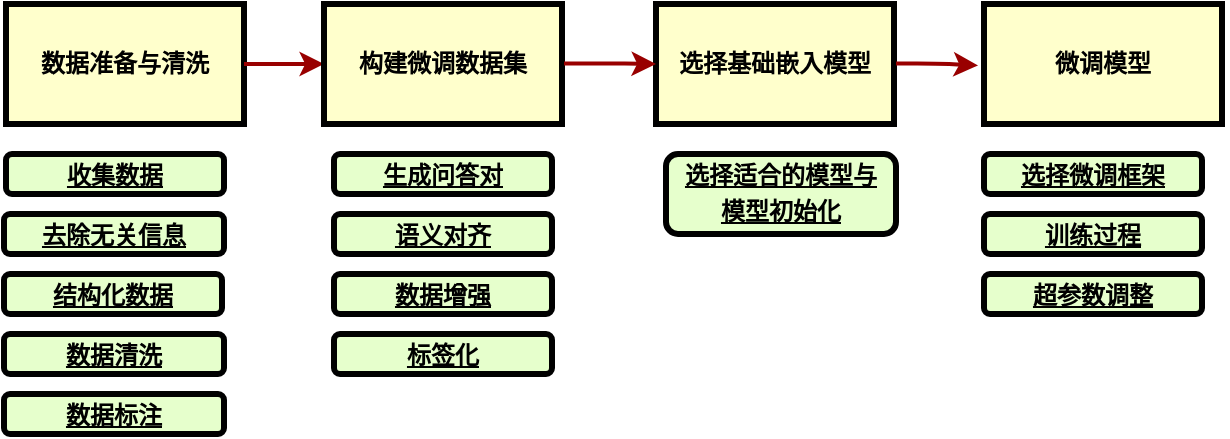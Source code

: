 <mxfile version="26.0.2">
  <diagram name="Page-1" id="c7558073-3199-34d8-9f00-42111426c3f3">
    <mxGraphModel dx="837" dy="506" grid="1" gridSize="10" guides="1" tooltips="1" connect="1" arrows="1" fold="1" page="1" pageScale="1" pageWidth="826" pageHeight="1169" background="none" math="0" shadow="0">
      <root>
        <mxCell id="0" />
        <mxCell id="1" parent="0" />
        <mxCell id="10" value="&lt;p style=&quot;margin: 0px; margin-top: 4px; text-align: center; text-decoration: underline;&quot;&gt;收集数据&lt;/p&gt;" style="verticalAlign=middle;align=center;overflow=fill;fontSize=12;fontFamily=Helvetica;html=1;rounded=1;fontStyle=1;strokeWidth=3;fillColor=#E6FFCC" parent="1" vertex="1">
          <mxGeometry x="161" y="260" width="109" height="20" as="geometry" />
        </mxCell>
        <mxCell id="14" value="数据准备与清洗" style="whiteSpace=wrap;align=center;verticalAlign=middle;fontStyle=1;strokeWidth=3;fillColor=#FFFFCC" parent="1" vertex="1">
          <mxGeometry x="161" y="185" width="119" height="60" as="geometry" />
        </mxCell>
        <mxCell id="89" value="" style="edgeStyle=elbowEdgeStyle;elbow=horizontal;strokeColor=#990000;strokeWidth=2;exitX=1;exitY=0.5;exitDx=0;exitDy=0;" parent="1" source="14" edge="1">
          <mxGeometry width="100" height="100" relative="1" as="geometry">
            <mxPoint x="440" y="219" as="sourcePoint" />
            <mxPoint x="320" y="215" as="targetPoint" />
            <Array as="points" />
          </mxGeometry>
        </mxCell>
        <mxCell id="tEqXiF7PxyLHIXyrHVD1-99" value="&lt;p style=&quot;margin: 0px; margin-top: 4px; text-align: center; text-decoration: underline;&quot;&gt;数据清洗&lt;/p&gt;" style="verticalAlign=middle;align=center;overflow=fill;fontSize=12;fontFamily=Helvetica;html=1;rounded=1;fontStyle=1;strokeWidth=3;fillColor=#E6FFCC" vertex="1" parent="1">
          <mxGeometry x="160" y="350" width="110" height="20" as="geometry" />
        </mxCell>
        <mxCell id="tEqXiF7PxyLHIXyrHVD1-100" value="&lt;p style=&quot;margin: 0px; margin-top: 4px; text-align: center; text-decoration: underline;&quot;&gt;去除无关信息&lt;/p&gt;" style="verticalAlign=middle;align=center;overflow=fill;fontSize=12;fontFamily=Helvetica;html=1;rounded=1;fontStyle=1;strokeWidth=3;fillColor=#E6FFCC" vertex="1" parent="1">
          <mxGeometry x="160" y="290" width="110" height="20" as="geometry" />
        </mxCell>
        <mxCell id="tEqXiF7PxyLHIXyrHVD1-101" value="&lt;p style=&quot;margin: 0px; margin-top: 4px; text-align: center; text-decoration: underline;&quot;&gt;数据标注&lt;/p&gt;" style="verticalAlign=middle;align=center;overflow=fill;fontSize=12;fontFamily=Helvetica;html=1;rounded=1;fontStyle=1;strokeWidth=3;fillColor=#E6FFCC" vertex="1" parent="1">
          <mxGeometry x="160" y="380" width="110" height="20" as="geometry" />
        </mxCell>
        <mxCell id="tEqXiF7PxyLHIXyrHVD1-103" value="&lt;p style=&quot;margin: 0px; margin-top: 4px; text-align: center; text-decoration: underline;&quot;&gt;结构化数据&lt;/p&gt;" style="verticalAlign=middle;align=center;overflow=fill;fontSize=12;fontFamily=Helvetica;html=1;rounded=1;fontStyle=1;strokeWidth=3;fillColor=#E6FFCC" vertex="1" parent="1">
          <mxGeometry x="160" y="320" width="109" height="20" as="geometry" />
        </mxCell>
        <mxCell id="tEqXiF7PxyLHIXyrHVD1-119" value="" style="group" vertex="1" connectable="0" parent="1">
          <mxGeometry x="320" y="185" width="119" height="185" as="geometry" />
        </mxCell>
        <mxCell id="tEqXiF7PxyLHIXyrHVD1-108" value="构建微调数据集" style="whiteSpace=wrap;align=center;verticalAlign=middle;fontStyle=1;strokeWidth=3;fillColor=#FFFFCC" vertex="1" parent="tEqXiF7PxyLHIXyrHVD1-119">
          <mxGeometry width="119" height="60" as="geometry" />
        </mxCell>
        <mxCell id="tEqXiF7PxyLHIXyrHVD1-110" value="&lt;p style=&quot;margin: 0px; margin-top: 4px; text-align: center; text-decoration: underline;&quot;&gt;生成问答对&lt;/p&gt;" style="verticalAlign=middle;align=center;overflow=fill;fontSize=12;fontFamily=Helvetica;html=1;rounded=1;fontStyle=1;strokeWidth=3;fillColor=#E6FFCC" vertex="1" parent="tEqXiF7PxyLHIXyrHVD1-119">
          <mxGeometry x="5" y="75" width="109" height="20" as="geometry" />
        </mxCell>
        <mxCell id="tEqXiF7PxyLHIXyrHVD1-111" value="&lt;p style=&quot;margin: 0px; margin-top: 4px; text-align: center; text-decoration: underline;&quot;&gt;语义对齐&lt;/p&gt;" style="verticalAlign=middle;align=center;overflow=fill;fontSize=12;fontFamily=Helvetica;html=1;rounded=1;fontStyle=1;strokeWidth=3;fillColor=#E6FFCC" vertex="1" parent="tEqXiF7PxyLHIXyrHVD1-119">
          <mxGeometry x="5" y="105" width="109" height="20" as="geometry" />
        </mxCell>
        <mxCell id="tEqXiF7PxyLHIXyrHVD1-112" value="&lt;p style=&quot;margin: 0px; margin-top: 4px; text-align: center; text-decoration: underline;&quot;&gt;数据增强&lt;/p&gt;" style="verticalAlign=middle;align=center;overflow=fill;fontSize=12;fontFamily=Helvetica;html=1;rounded=1;fontStyle=1;strokeWidth=3;fillColor=#E6FFCC" vertex="1" parent="tEqXiF7PxyLHIXyrHVD1-119">
          <mxGeometry x="5" y="135" width="109" height="20" as="geometry" />
        </mxCell>
        <mxCell id="tEqXiF7PxyLHIXyrHVD1-113" value="&lt;p style=&quot;margin: 0px; margin-top: 4px; text-align: center; text-decoration: underline;&quot;&gt;标签化&lt;/p&gt;" style="verticalAlign=middle;align=center;overflow=fill;fontSize=12;fontFamily=Helvetica;html=1;rounded=1;fontStyle=1;strokeWidth=3;fillColor=#E6FFCC" vertex="1" parent="tEqXiF7PxyLHIXyrHVD1-119">
          <mxGeometry x="5" y="165" width="109" height="20" as="geometry" />
        </mxCell>
        <mxCell id="tEqXiF7PxyLHIXyrHVD1-120" value="" style="group" vertex="1" connectable="0" parent="1">
          <mxGeometry x="440" y="185" width="166" height="115" as="geometry" />
        </mxCell>
        <mxCell id="tEqXiF7PxyLHIXyrHVD1-114" value="选择基础嵌入模型" style="whiteSpace=wrap;align=center;verticalAlign=middle;fontStyle=1;strokeWidth=3;fillColor=#FFFFCC" vertex="1" parent="tEqXiF7PxyLHIXyrHVD1-120">
          <mxGeometry x="46" width="119" height="60" as="geometry" />
        </mxCell>
        <mxCell id="tEqXiF7PxyLHIXyrHVD1-115" value="&lt;p style=&quot;margin: 0px; margin-top: 4px; text-align: center; text-decoration: underline;&quot;&gt;选择适合的模型与&lt;/p&gt;&lt;p style=&quot;margin: 0px; margin-top: 4px; text-align: center; text-decoration: underline;&quot;&gt;模型初始化&lt;/p&gt;" style="verticalAlign=middle;align=center;overflow=fill;fontSize=12;fontFamily=Helvetica;html=1;rounded=1;fontStyle=1;strokeWidth=3;fillColor=#E6FFCC" vertex="1" parent="tEqXiF7PxyLHIXyrHVD1-120">
          <mxGeometry x="51" y="75" width="115" height="40" as="geometry" />
        </mxCell>
        <mxCell id="tEqXiF7PxyLHIXyrHVD1-118" value="" style="edgeStyle=elbowEdgeStyle;elbow=horizontal;strokeColor=#990000;strokeWidth=2;entryX=0;entryY=0.5;entryDx=0;entryDy=0;" edge="1" parent="tEqXiF7PxyLHIXyrHVD1-120" target="tEqXiF7PxyLHIXyrHVD1-114">
          <mxGeometry width="100" height="100" relative="1" as="geometry">
            <mxPoint y="29.71" as="sourcePoint" />
            <mxPoint x="39.5" y="29.71" as="targetPoint" />
            <Array as="points" />
          </mxGeometry>
        </mxCell>
        <mxCell id="tEqXiF7PxyLHIXyrHVD1-121" value="" style="group" vertex="1" connectable="0" parent="1">
          <mxGeometry x="606" y="195" width="166" height="115" as="geometry" />
        </mxCell>
        <mxCell id="tEqXiF7PxyLHIXyrHVD1-124" value="" style="edgeStyle=elbowEdgeStyle;elbow=horizontal;strokeColor=#990000;strokeWidth=2;entryX=-0.025;entryY=0.512;entryDx=0;entryDy=0;entryPerimeter=0;" edge="1" parent="tEqXiF7PxyLHIXyrHVD1-121" target="tEqXiF7PxyLHIXyrHVD1-122">
          <mxGeometry width="100" height="100" relative="1" as="geometry">
            <mxPoint y="19.77" as="sourcePoint" />
            <mxPoint x="38.334" y="20.23" as="targetPoint" />
            <Array as="points" />
          </mxGeometry>
        </mxCell>
        <mxCell id="tEqXiF7PxyLHIXyrHVD1-122" value="微调模型" style="whiteSpace=wrap;align=center;verticalAlign=middle;fontStyle=1;strokeWidth=3;fillColor=#FFFFCC" vertex="1" parent="tEqXiF7PxyLHIXyrHVD1-121">
          <mxGeometry x="44" y="-10" width="119" height="60" as="geometry" />
        </mxCell>
        <mxCell id="tEqXiF7PxyLHIXyrHVD1-128" value="&lt;p style=&quot;margin: 0px; margin-top: 4px; text-align: center; text-decoration: underline;&quot;&gt;选择微调框架&lt;/p&gt;" style="verticalAlign=middle;align=center;overflow=fill;fontSize=12;fontFamily=Helvetica;html=1;rounded=1;fontStyle=1;strokeWidth=3;fillColor=#E6FFCC" vertex="1" parent="tEqXiF7PxyLHIXyrHVD1-121">
          <mxGeometry x="44" y="65" width="109" height="20" as="geometry" />
        </mxCell>
        <mxCell id="tEqXiF7PxyLHIXyrHVD1-126" value="&lt;p style=&quot;margin: 0px; margin-top: 4px; text-align: center; text-decoration: underline;&quot;&gt;训练过程&lt;/p&gt;" style="verticalAlign=middle;align=center;overflow=fill;fontSize=12;fontFamily=Helvetica;html=1;rounded=1;fontStyle=1;strokeWidth=3;fillColor=#E6FFCC" vertex="1" parent="tEqXiF7PxyLHIXyrHVD1-121">
          <mxGeometry x="44" y="95" width="109" height="20" as="geometry" />
        </mxCell>
        <mxCell id="tEqXiF7PxyLHIXyrHVD1-127" value="&lt;p style=&quot;margin: 0px; margin-top: 4px; text-align: center; text-decoration: underline;&quot;&gt;超参数调整&lt;/p&gt;" style="verticalAlign=middle;align=center;overflow=fill;fontSize=12;fontFamily=Helvetica;html=1;rounded=1;fontStyle=1;strokeWidth=3;fillColor=#E6FFCC" vertex="1" parent="1">
          <mxGeometry x="650" y="320" width="109" height="20" as="geometry" />
        </mxCell>
      </root>
    </mxGraphModel>
  </diagram>
</mxfile>
